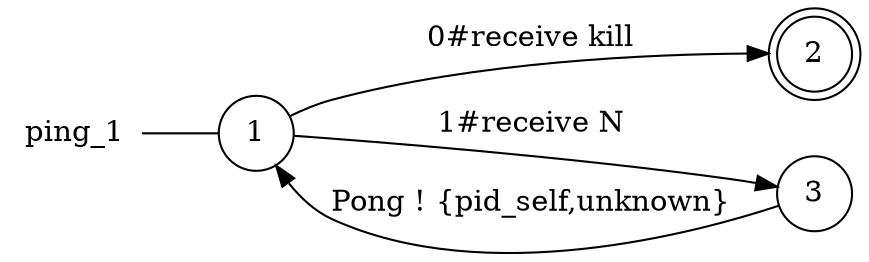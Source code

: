 digraph ping_1 {
	rankdir="LR";
	n_0 [label="ping_1", shape="plaintext"];
	n_1 [id="1", shape=circle, label="1"];
	n_0 -> n_1 [arrowhead=none];
	n_2 [id="2", shape=doublecircle, label="2"];
	n_3 [id="4", shape=circle, label="3"];

	n_1 -> n_2 [id="[$e|3]", label="0#receive kill"];
	n_1 -> n_3 [id="[$e|1]", label="1#receive N"];
	n_3 -> n_1 [id="[$e|5]", label="Pong ! {pid_self,unknown}"];
}

